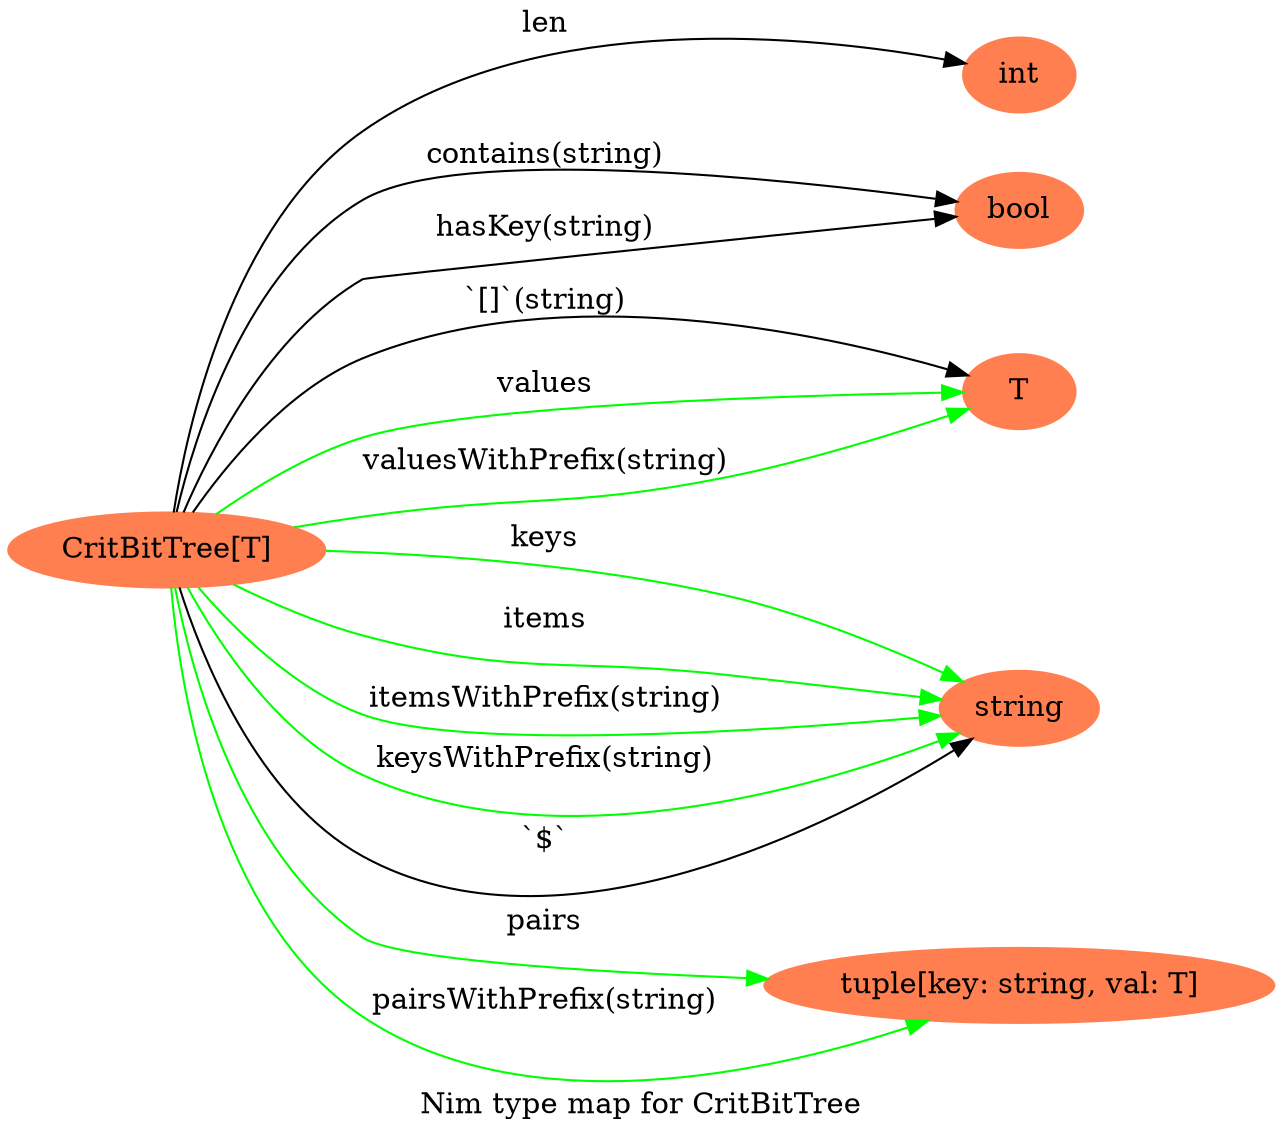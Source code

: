 digraph {
graph [
label = "Nim type map for CritBitTree";
rankdir=LR;
];
node[color=coral, style=filled, label="CritBitTree[T]" ] N0;
node[color=coral, style=filled, label="int" ] N1;
N0 -> N1 [color="", label="len" ];
node[color=coral, style=filled, label="bool" ] N2;
N0 -> N2 [color="", label="contains(string)" ];
N0 -> N2 [color="", label="hasKey(string)" ];
node[color=coral, style=filled, label="T" ] N3;
N0 -> N3 [color="", label="`[]`(string)" ];
node[color=coral, style=filled, label="string" ] N4;
N0 -> N4 [color="green", label="keys" ];
N0 -> N3 [color="green", label="values" ];
N0 -> N4 [color="green", label="items" ];
node[color=coral, style=filled, label="tuple[key: string, val: T]" ] N5;
N0 -> N5 [color="green", label="pairs" ];
N0 -> N4 [color="green", label="itemsWithPrefix(string)" ];
N0 -> N4 [color="green", label="keysWithPrefix(string)" ];
N0 -> N3 [color="green", label="valuesWithPrefix(string)" ];
N0 -> N5 [color="green", label="pairsWithPrefix(string)" ];
N0 -> N4 [color="", label="`$`" ];
}
